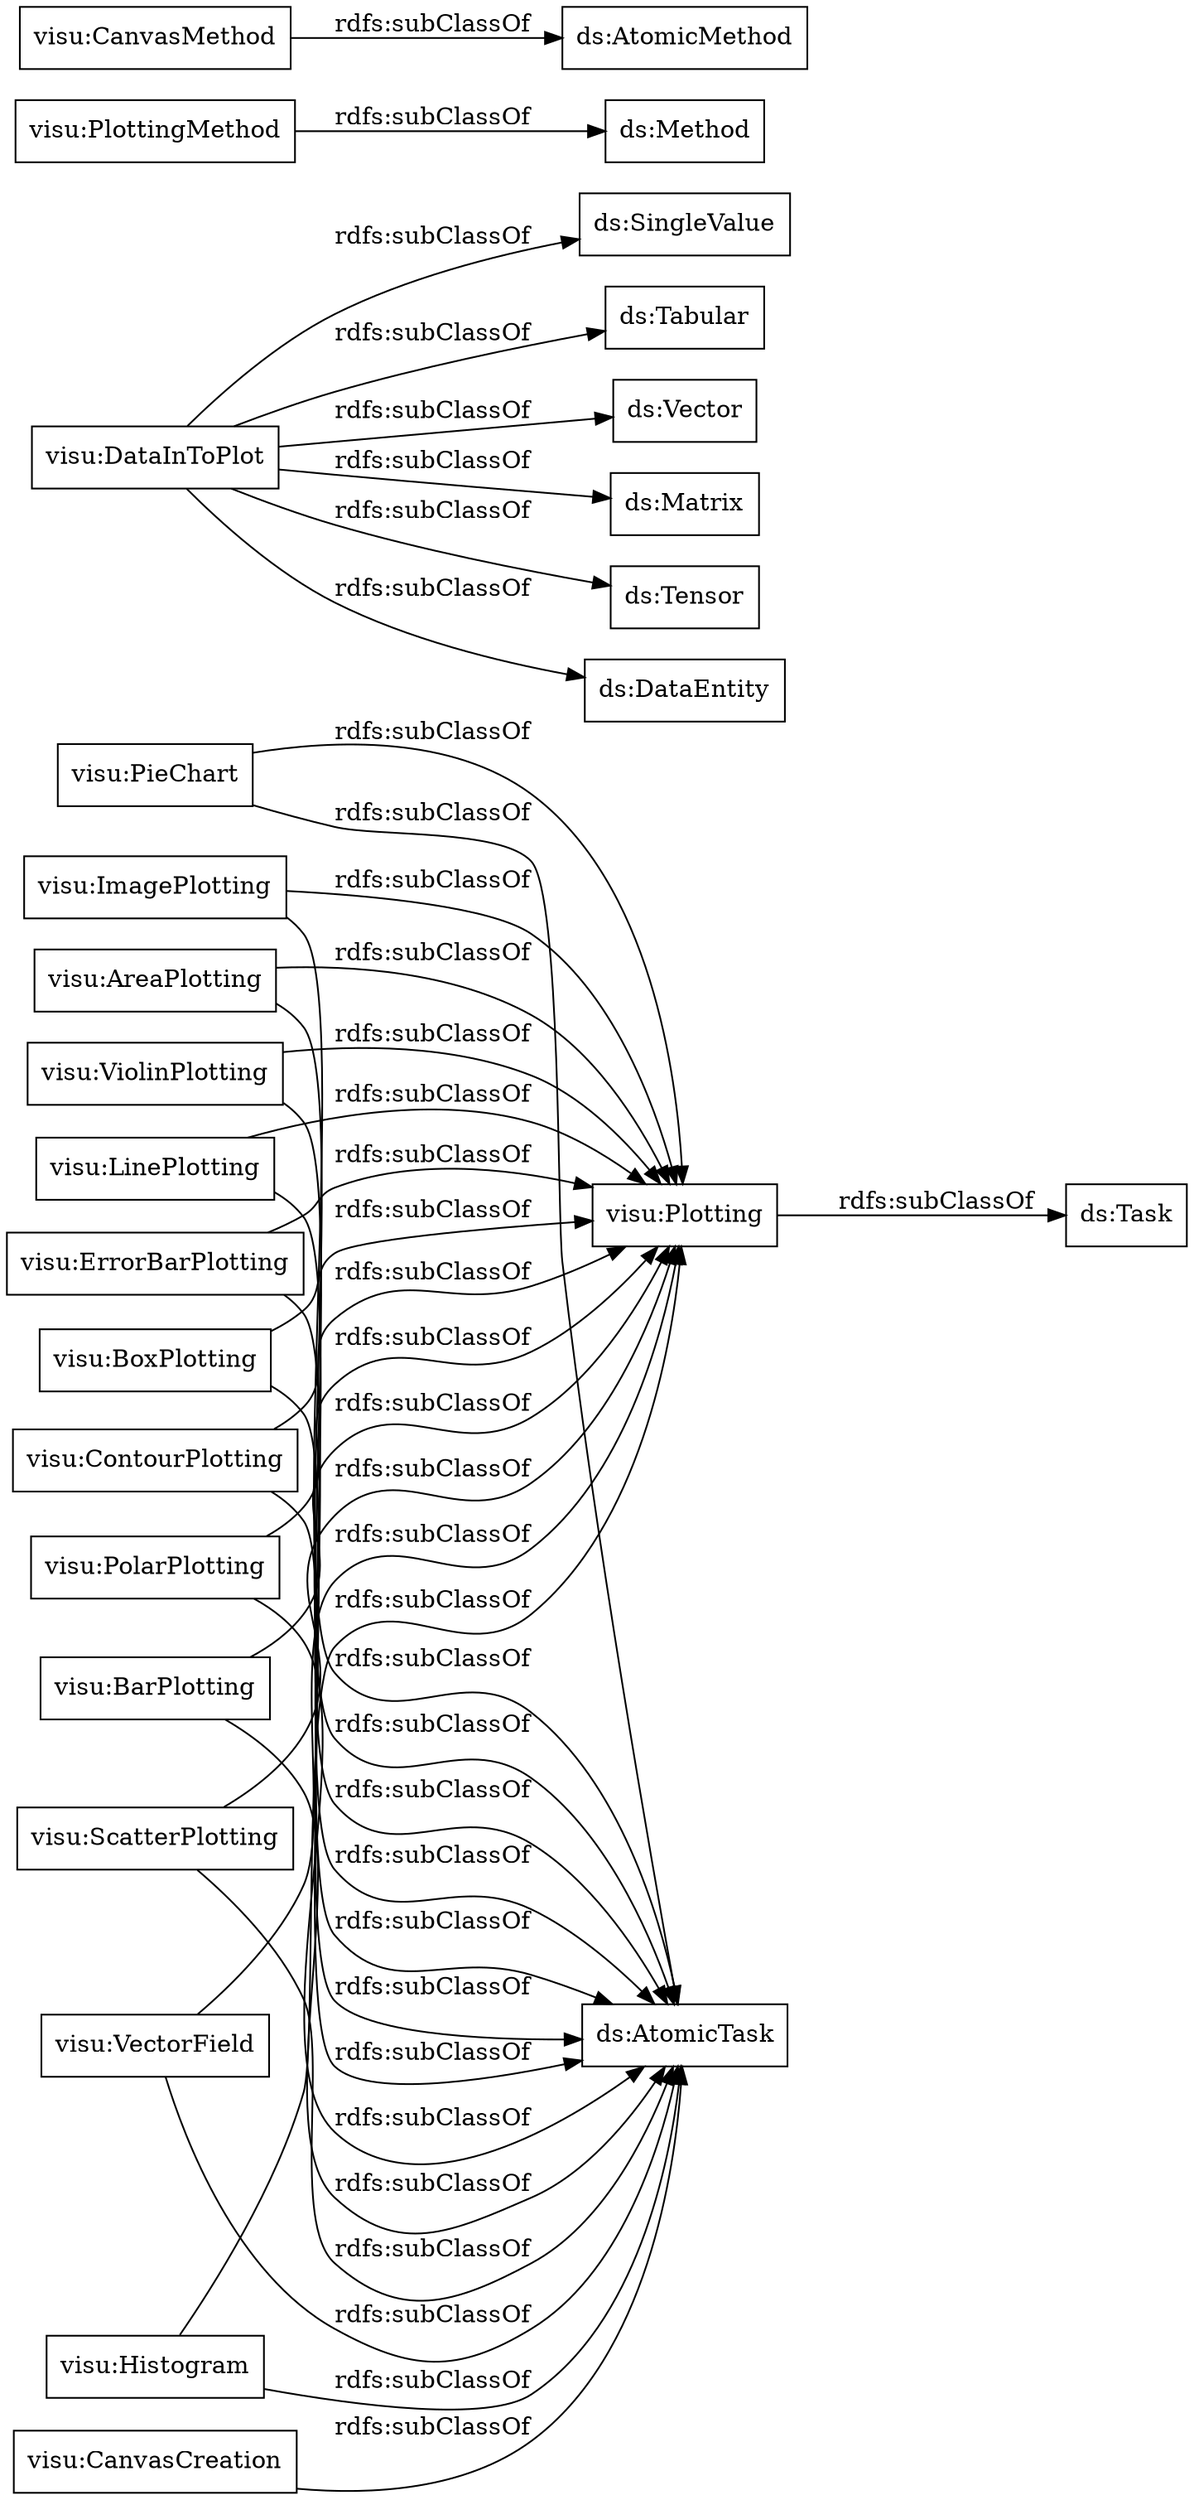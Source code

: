 digraph ar2dtool_diagram { 
rankdir=LR;
size="1000"
node [shape = rectangle, color="black"]; "visu:PieChart" "visu:ErrorBarPlotting" "visu:BarPlotting" "visu:Histogram" "visu:DataInToPlot" "visu:ContourPlotting" "visu:ImagePlotting" "visu:BoxPlotting" "visu:LinePlotting" "visu:PlottingMethod" "visu:PolarPlotting" "visu:AreaPlotting" "visu:CanvasCreation" "visu:ScatterPlotting" "visu:VectorField" "visu:CanvasMethod" "visu:Plotting" "visu:ViolinPlotting" ; /*classes style*/
	"visu:VectorField" -> "visu:Plotting" [ label = "rdfs:subClassOf" ];
	"visu:VectorField" -> "ds:AtomicTask" [ label = "rdfs:subClassOf" ];
	"visu:PolarPlotting" -> "visu:Plotting" [ label = "rdfs:subClassOf" ];
	"visu:PolarPlotting" -> "ds:AtomicTask" [ label = "rdfs:subClassOf" ];
	"visu:BoxPlotting" -> "visu:Plotting" [ label = "rdfs:subClassOf" ];
	"visu:BoxPlotting" -> "ds:AtomicTask" [ label = "rdfs:subClassOf" ];
	"visu:AreaPlotting" -> "visu:Plotting" [ label = "rdfs:subClassOf" ];
	"visu:AreaPlotting" -> "ds:AtomicTask" [ label = "rdfs:subClassOf" ];
	"visu:Plotting" -> "ds:Task" [ label = "rdfs:subClassOf" ];
	"visu:Histogram" -> "visu:Plotting" [ label = "rdfs:subClassOf" ];
	"visu:Histogram" -> "ds:AtomicTask" [ label = "rdfs:subClassOf" ];
	"visu:CanvasMethod" -> "ds:AtomicMethod" [ label = "rdfs:subClassOf" ];
	"visu:PieChart" -> "visu:Plotting" [ label = "rdfs:subClassOf" ];
	"visu:PieChart" -> "ds:AtomicTask" [ label = "rdfs:subClassOf" ];
	"visu:DataInToPlot" -> "ds:SingleValue" [ label = "rdfs:subClassOf" ];
	"visu:DataInToPlot" -> "ds:Tabular" [ label = "rdfs:subClassOf" ];
	"visu:DataInToPlot" -> "ds:Vector" [ label = "rdfs:subClassOf" ];
	"visu:DataInToPlot" -> "ds:Matrix" [ label = "rdfs:subClassOf" ];
	"visu:DataInToPlot" -> "ds:Tensor" [ label = "rdfs:subClassOf" ];
	"visu:DataInToPlot" -> "ds:DataEntity" [ label = "rdfs:subClassOf" ];
	"visu:ErrorBarPlotting" -> "visu:Plotting" [ label = "rdfs:subClassOf" ];
	"visu:ErrorBarPlotting" -> "ds:AtomicTask" [ label = "rdfs:subClassOf" ];
	"visu:CanvasCreation" -> "ds:AtomicTask" [ label = "rdfs:subClassOf" ];
	"visu:ContourPlotting" -> "visu:Plotting" [ label = "rdfs:subClassOf" ];
	"visu:ContourPlotting" -> "ds:AtomicTask" [ label = "rdfs:subClassOf" ];
	"visu:BarPlotting" -> "visu:Plotting" [ label = "rdfs:subClassOf" ];
	"visu:BarPlotting" -> "ds:AtomicTask" [ label = "rdfs:subClassOf" ];
	"visu:LinePlotting" -> "visu:Plotting" [ label = "rdfs:subClassOf" ];
	"visu:LinePlotting" -> "ds:AtomicTask" [ label = "rdfs:subClassOf" ];
	"visu:ViolinPlotting" -> "visu:Plotting" [ label = "rdfs:subClassOf" ];
	"visu:ViolinPlotting" -> "ds:AtomicTask" [ label = "rdfs:subClassOf" ];
	"visu:PlottingMethod" -> "ds:Method" [ label = "rdfs:subClassOf" ];
	"visu:ScatterPlotting" -> "visu:Plotting" [ label = "rdfs:subClassOf" ];
	"visu:ScatterPlotting" -> "ds:AtomicTask" [ label = "rdfs:subClassOf" ];
	"visu:ImagePlotting" -> "visu:Plotting" [ label = "rdfs:subClassOf" ];
	"visu:ImagePlotting" -> "ds:AtomicTask" [ label = "rdfs:subClassOf" ];

}
